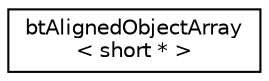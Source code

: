 digraph "Graphical Class Hierarchy"
{
  edge [fontname="Helvetica",fontsize="10",labelfontname="Helvetica",labelfontsize="10"];
  node [fontname="Helvetica",fontsize="10",shape=record];
  rankdir="LR";
  Node1 [label="btAlignedObjectArray\l\< short * \>",height=0.2,width=0.4,color="black", fillcolor="white", style="filled",URL="$classbt_aligned_object_array.html"];
}

